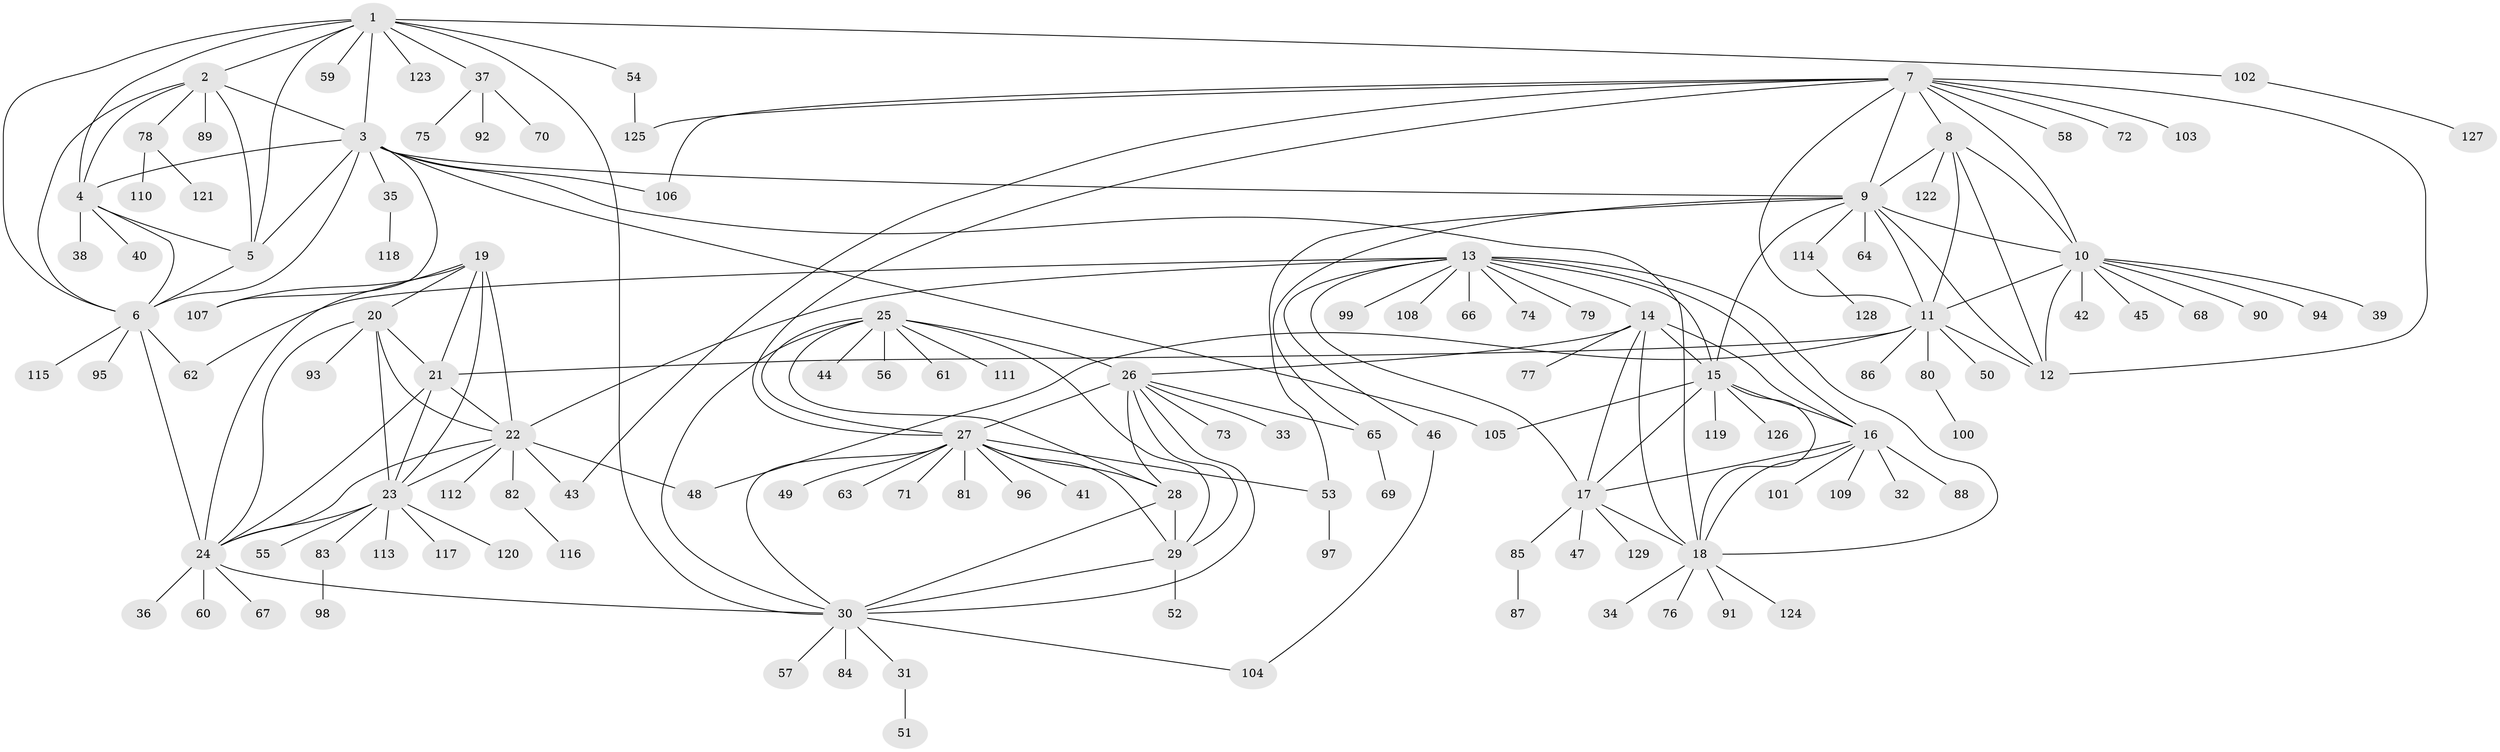 // Generated by graph-tools (version 1.1) at 2025/37/03/09/25 02:37:25]
// undirected, 129 vertices, 194 edges
graph export_dot {
graph [start="1"]
  node [color=gray90,style=filled];
  1;
  2;
  3;
  4;
  5;
  6;
  7;
  8;
  9;
  10;
  11;
  12;
  13;
  14;
  15;
  16;
  17;
  18;
  19;
  20;
  21;
  22;
  23;
  24;
  25;
  26;
  27;
  28;
  29;
  30;
  31;
  32;
  33;
  34;
  35;
  36;
  37;
  38;
  39;
  40;
  41;
  42;
  43;
  44;
  45;
  46;
  47;
  48;
  49;
  50;
  51;
  52;
  53;
  54;
  55;
  56;
  57;
  58;
  59;
  60;
  61;
  62;
  63;
  64;
  65;
  66;
  67;
  68;
  69;
  70;
  71;
  72;
  73;
  74;
  75;
  76;
  77;
  78;
  79;
  80;
  81;
  82;
  83;
  84;
  85;
  86;
  87;
  88;
  89;
  90;
  91;
  92;
  93;
  94;
  95;
  96;
  97;
  98;
  99;
  100;
  101;
  102;
  103;
  104;
  105;
  106;
  107;
  108;
  109;
  110;
  111;
  112;
  113;
  114;
  115;
  116;
  117;
  118;
  119;
  120;
  121;
  122;
  123;
  124;
  125;
  126;
  127;
  128;
  129;
  1 -- 2;
  1 -- 3;
  1 -- 4;
  1 -- 5;
  1 -- 6;
  1 -- 30;
  1 -- 37;
  1 -- 54;
  1 -- 59;
  1 -- 102;
  1 -- 123;
  2 -- 3;
  2 -- 4;
  2 -- 5;
  2 -- 6;
  2 -- 78;
  2 -- 89;
  3 -- 4;
  3 -- 5;
  3 -- 6;
  3 -- 9;
  3 -- 18;
  3 -- 35;
  3 -- 105;
  3 -- 106;
  3 -- 107;
  4 -- 5;
  4 -- 6;
  4 -- 38;
  4 -- 40;
  5 -- 6;
  6 -- 24;
  6 -- 62;
  6 -- 95;
  6 -- 115;
  7 -- 8;
  7 -- 9;
  7 -- 10;
  7 -- 11;
  7 -- 12;
  7 -- 27;
  7 -- 43;
  7 -- 58;
  7 -- 72;
  7 -- 103;
  7 -- 106;
  7 -- 125;
  8 -- 9;
  8 -- 10;
  8 -- 11;
  8 -- 12;
  8 -- 122;
  9 -- 10;
  9 -- 11;
  9 -- 12;
  9 -- 15;
  9 -- 53;
  9 -- 64;
  9 -- 65;
  9 -- 114;
  10 -- 11;
  10 -- 12;
  10 -- 39;
  10 -- 42;
  10 -- 45;
  10 -- 68;
  10 -- 90;
  10 -- 94;
  11 -- 12;
  11 -- 21;
  11 -- 48;
  11 -- 50;
  11 -- 80;
  11 -- 86;
  13 -- 14;
  13 -- 15;
  13 -- 16;
  13 -- 17;
  13 -- 18;
  13 -- 22;
  13 -- 46;
  13 -- 62;
  13 -- 66;
  13 -- 74;
  13 -- 79;
  13 -- 99;
  13 -- 108;
  14 -- 15;
  14 -- 16;
  14 -- 17;
  14 -- 18;
  14 -- 26;
  14 -- 77;
  15 -- 16;
  15 -- 17;
  15 -- 18;
  15 -- 105;
  15 -- 119;
  15 -- 126;
  16 -- 17;
  16 -- 18;
  16 -- 32;
  16 -- 88;
  16 -- 101;
  16 -- 109;
  17 -- 18;
  17 -- 47;
  17 -- 85;
  17 -- 129;
  18 -- 34;
  18 -- 76;
  18 -- 91;
  18 -- 124;
  19 -- 20;
  19 -- 21;
  19 -- 22;
  19 -- 23;
  19 -- 24;
  19 -- 107;
  20 -- 21;
  20 -- 22;
  20 -- 23;
  20 -- 24;
  20 -- 93;
  21 -- 22;
  21 -- 23;
  21 -- 24;
  22 -- 23;
  22 -- 24;
  22 -- 43;
  22 -- 48;
  22 -- 82;
  22 -- 112;
  23 -- 24;
  23 -- 55;
  23 -- 83;
  23 -- 113;
  23 -- 117;
  23 -- 120;
  24 -- 30;
  24 -- 36;
  24 -- 60;
  24 -- 67;
  25 -- 26;
  25 -- 27;
  25 -- 28;
  25 -- 29;
  25 -- 30;
  25 -- 44;
  25 -- 56;
  25 -- 61;
  25 -- 111;
  26 -- 27;
  26 -- 28;
  26 -- 29;
  26 -- 30;
  26 -- 33;
  26 -- 65;
  26 -- 73;
  27 -- 28;
  27 -- 29;
  27 -- 30;
  27 -- 41;
  27 -- 49;
  27 -- 53;
  27 -- 63;
  27 -- 71;
  27 -- 81;
  27 -- 96;
  28 -- 29;
  28 -- 30;
  29 -- 30;
  29 -- 52;
  30 -- 31;
  30 -- 57;
  30 -- 84;
  30 -- 104;
  31 -- 51;
  35 -- 118;
  37 -- 70;
  37 -- 75;
  37 -- 92;
  46 -- 104;
  53 -- 97;
  54 -- 125;
  65 -- 69;
  78 -- 110;
  78 -- 121;
  80 -- 100;
  82 -- 116;
  83 -- 98;
  85 -- 87;
  102 -- 127;
  114 -- 128;
}

